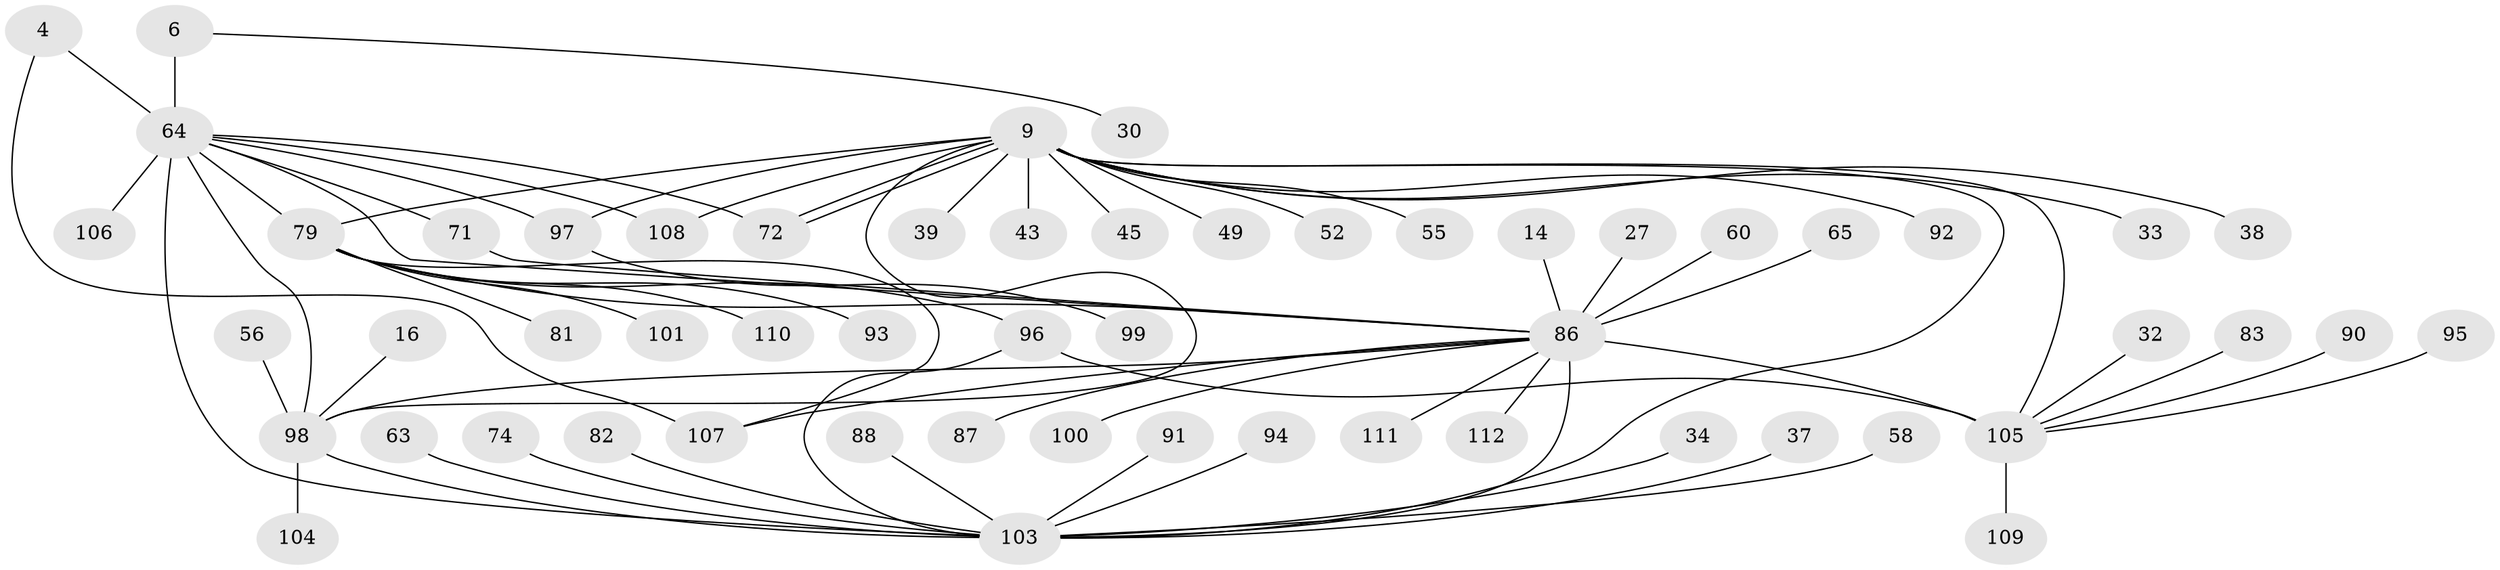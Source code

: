 // original degree distribution, {8: 0.017857142857142856, 9: 0.017857142857142856, 18: 0.008928571428571428, 2: 0.23214285714285715, 4: 0.07142857142857142, 29: 0.008928571428571428, 3: 0.15178571428571427, 20: 0.008928571428571428, 6: 0.017857142857142856, 1: 0.4017857142857143, 7: 0.026785714285714284, 5: 0.03571428571428571}
// Generated by graph-tools (version 1.1) at 2025/48/03/09/25 04:48:21]
// undirected, 56 vertices, 71 edges
graph export_dot {
graph [start="1"]
  node [color=gray90,style=filled];
  4;
  6;
  9;
  14;
  16;
  27;
  30;
  32;
  33;
  34;
  37;
  38;
  39;
  43;
  45;
  49;
  52;
  55;
  56;
  58;
  60;
  63;
  64 [super="+42+3"];
  65 [super="+53"];
  71 [super="+54"];
  72;
  74;
  79 [super="+62+77"];
  81;
  82;
  83;
  86 [super="+73"];
  87;
  88;
  90 [super="+24+28"];
  91;
  92;
  93;
  94;
  95;
  96 [super="+31+50"];
  97 [super="+26+78"];
  98 [super="+11+36"];
  99;
  100 [super="+48"];
  101;
  103 [super="+85+57+102"];
  104 [super="+89"];
  105 [super="+13+67+69+61"];
  106;
  107 [super="+75"];
  108 [super="+66"];
  109;
  110;
  111;
  112;
  4 -- 107;
  4 -- 64;
  6 -- 30;
  6 -- 64 [weight=2];
  9 -- 33;
  9 -- 38;
  9 -- 39;
  9 -- 43;
  9 -- 45;
  9 -- 49;
  9 -- 52;
  9 -- 55;
  9 -- 72;
  9 -- 72;
  9 -- 92;
  9 -- 97;
  9 -- 105 [weight=2];
  9 -- 98;
  9 -- 108;
  9 -- 79 [weight=3];
  9 -- 103;
  14 -- 86;
  16 -- 98;
  27 -- 86;
  32 -- 105;
  34 -- 103;
  37 -- 103;
  56 -- 98;
  58 -- 103;
  60 -- 86;
  63 -- 103;
  64 -- 103 [weight=11];
  64 -- 97 [weight=2];
  64 -- 71;
  64 -- 72;
  64 -- 106;
  64 -- 108;
  64 -- 79;
  64 -- 86;
  64 -- 98;
  65 -- 86;
  71 -- 86;
  74 -- 103;
  79 -- 96 [weight=2];
  79 -- 101;
  79 -- 107;
  79 -- 110;
  79 -- 81;
  79 -- 93;
  79 -- 86;
  82 -- 103;
  83 -- 105;
  86 -- 103 [weight=11];
  86 -- 87;
  86 -- 98 [weight=3];
  86 -- 100;
  86 -- 105 [weight=6];
  86 -- 107 [weight=2];
  86 -- 111;
  86 -- 112;
  88 -- 103;
  90 -- 105;
  91 -- 103;
  94 -- 103;
  95 -- 105;
  96 -- 105;
  96 -- 103;
  97 -- 99;
  98 -- 104;
  98 -- 103;
  105 -- 109;
}
